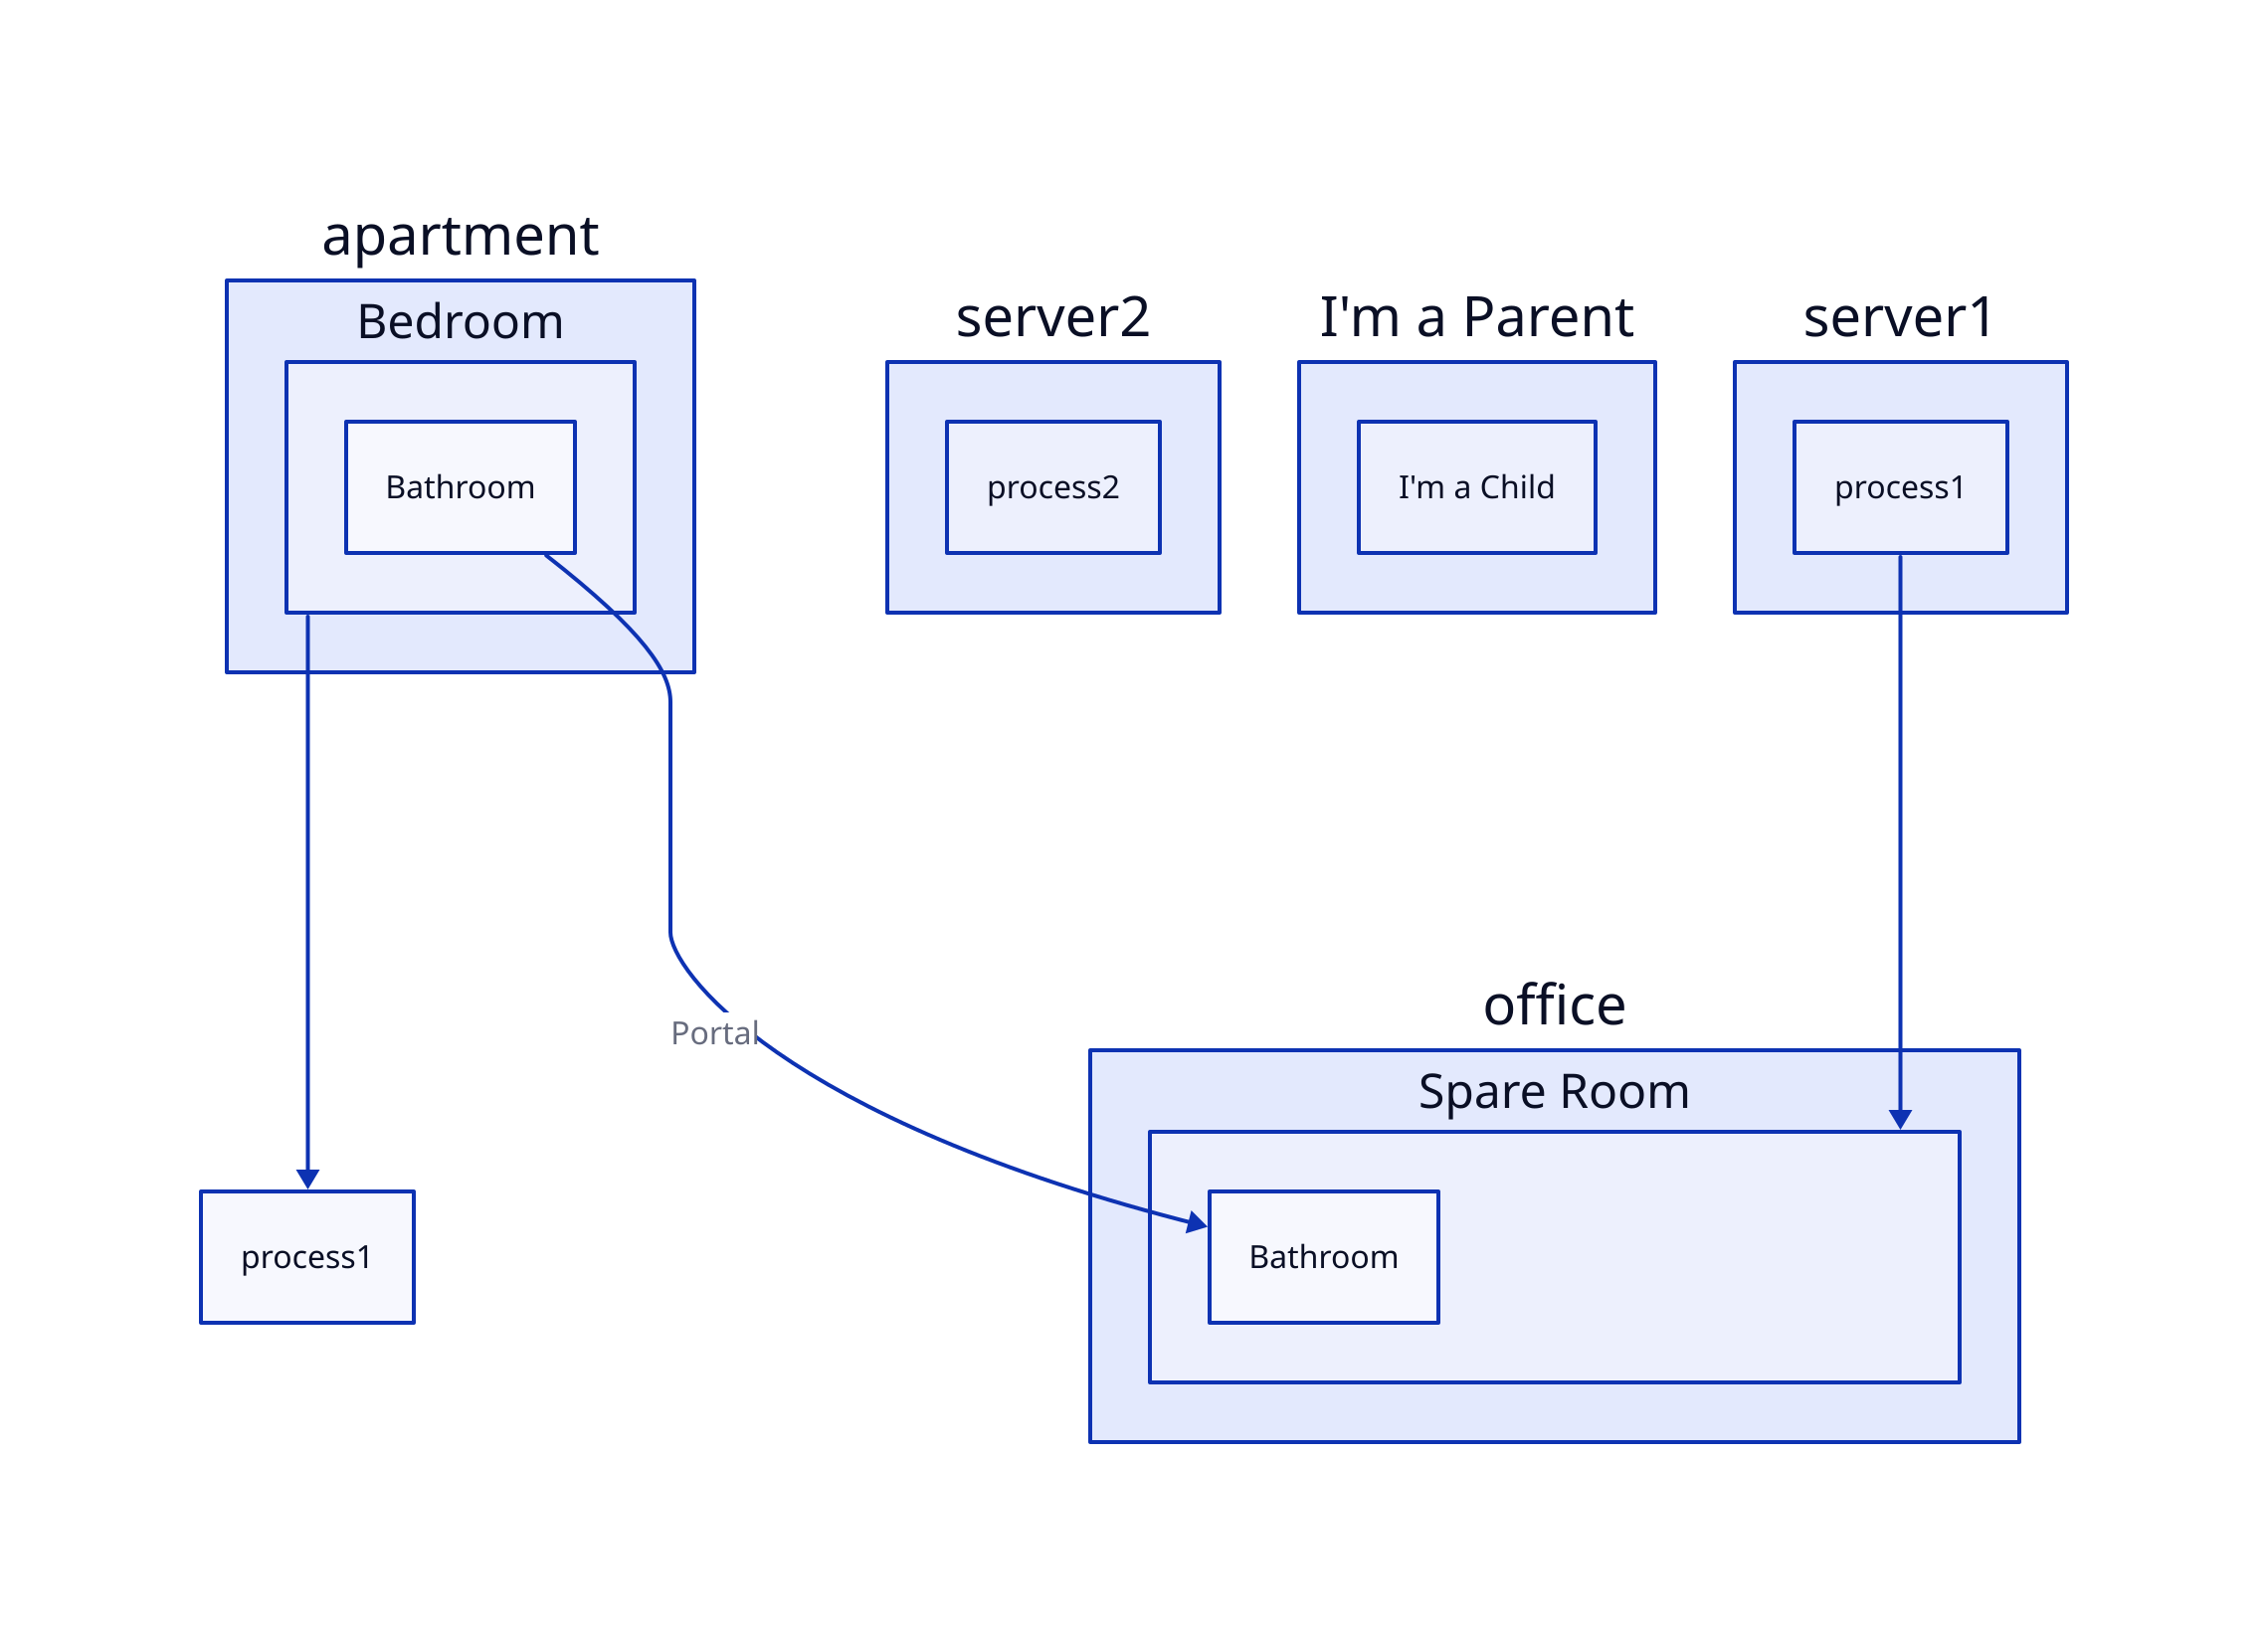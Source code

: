 process1
server1.process1

server2
server2.process2

I'm a Parent.I'm a Child

apartment.Bedroom.Bathroom -> office.Spare Room.Bathroom: Portal

apartment.Bedroom -> process1

office.Spare Room <- server1.process1